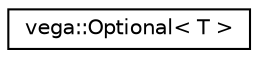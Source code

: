 digraph "Graphical Class Hierarchy"
{
  edge [fontname="Helvetica",fontsize="10",labelfontname="Helvetica",labelfontsize="10"];
  node [fontname="Helvetica",fontsize="10",shape=record];
  rankdir="LR";
  Node0 [label="vega::Optional\< T \>",height=0.2,width=0.4,color="black", fillcolor="white", style="filled",URL="$classvega_1_1Optional.html"];
}
